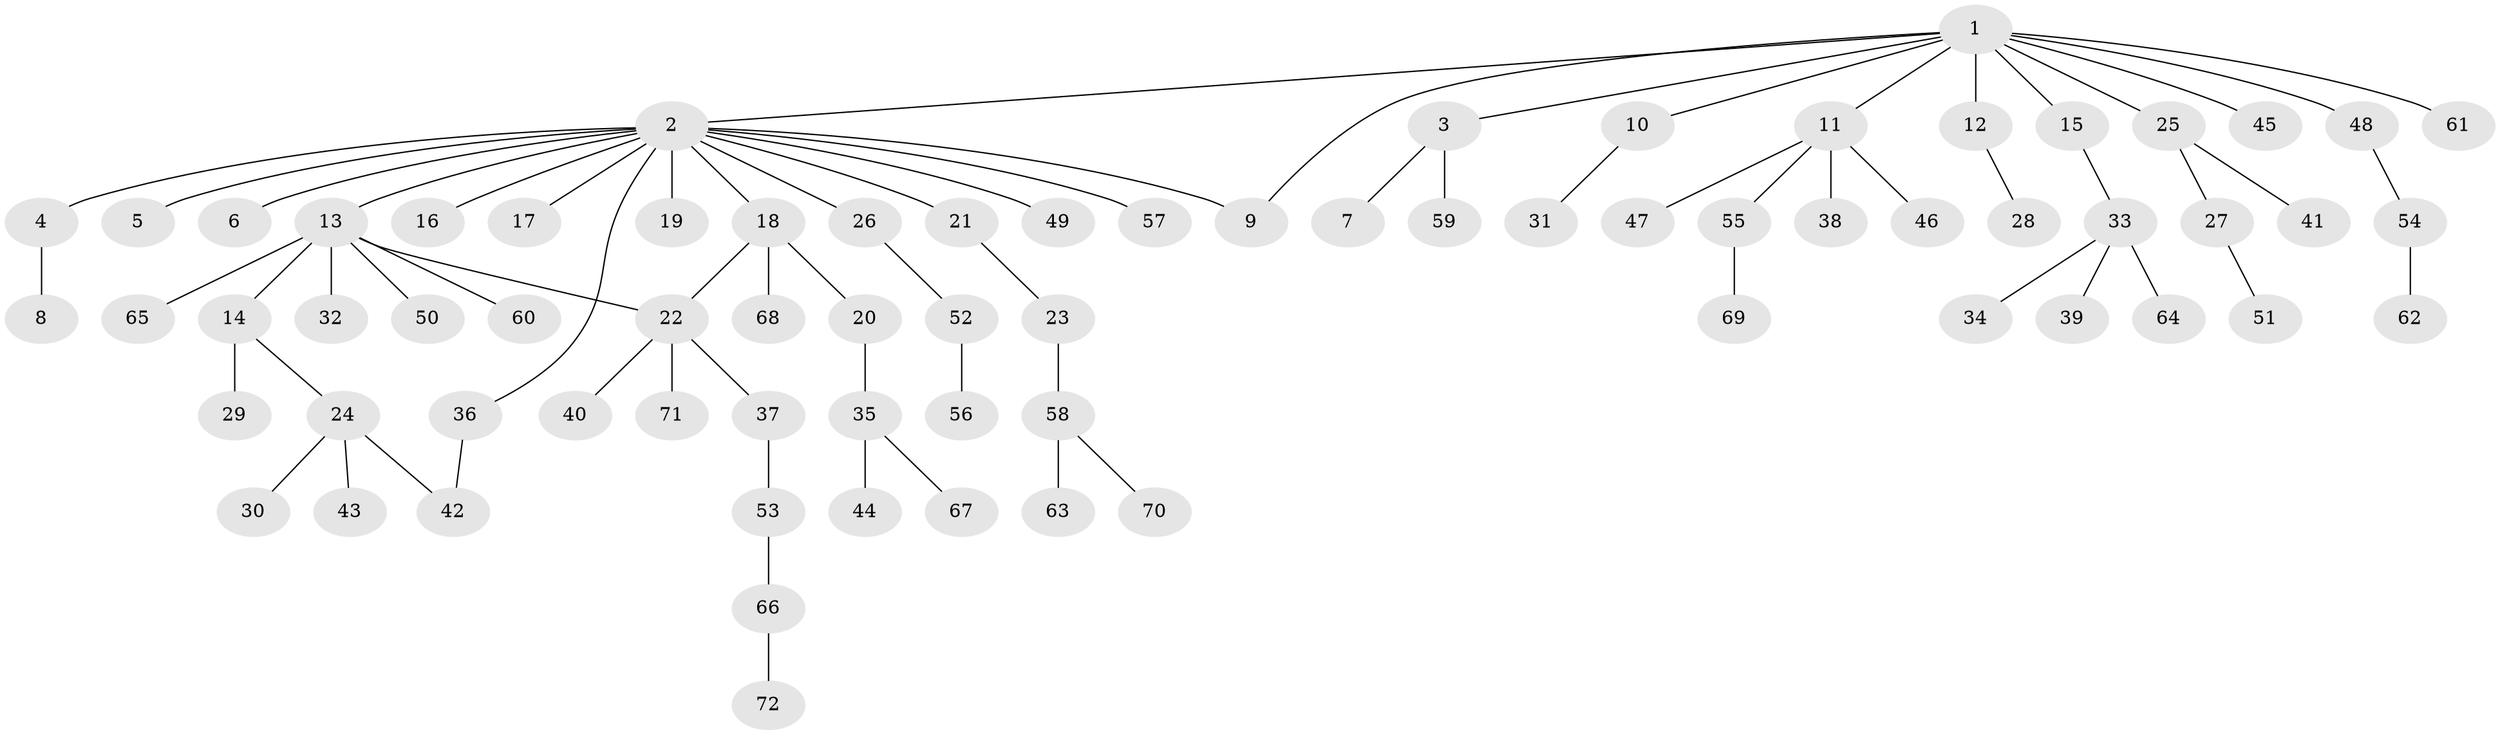 // coarse degree distribution, {12: 0.05555555555555555, 1: 0.8333333333333334, 10: 0.027777777777777776, 2: 0.08333333333333333}
// Generated by graph-tools (version 1.1) at 2025/50/03/04/25 21:50:54]
// undirected, 72 vertices, 74 edges
graph export_dot {
graph [start="1"]
  node [color=gray90,style=filled];
  1;
  2;
  3;
  4;
  5;
  6;
  7;
  8;
  9;
  10;
  11;
  12;
  13;
  14;
  15;
  16;
  17;
  18;
  19;
  20;
  21;
  22;
  23;
  24;
  25;
  26;
  27;
  28;
  29;
  30;
  31;
  32;
  33;
  34;
  35;
  36;
  37;
  38;
  39;
  40;
  41;
  42;
  43;
  44;
  45;
  46;
  47;
  48;
  49;
  50;
  51;
  52;
  53;
  54;
  55;
  56;
  57;
  58;
  59;
  60;
  61;
  62;
  63;
  64;
  65;
  66;
  67;
  68;
  69;
  70;
  71;
  72;
  1 -- 2;
  1 -- 3;
  1 -- 9;
  1 -- 10;
  1 -- 11;
  1 -- 12;
  1 -- 15;
  1 -- 25;
  1 -- 45;
  1 -- 48;
  1 -- 61;
  2 -- 4;
  2 -- 5;
  2 -- 6;
  2 -- 9;
  2 -- 13;
  2 -- 16;
  2 -- 17;
  2 -- 18;
  2 -- 19;
  2 -- 21;
  2 -- 26;
  2 -- 36;
  2 -- 49;
  2 -- 57;
  3 -- 7;
  3 -- 59;
  4 -- 8;
  10 -- 31;
  11 -- 38;
  11 -- 46;
  11 -- 47;
  11 -- 55;
  12 -- 28;
  13 -- 14;
  13 -- 22;
  13 -- 32;
  13 -- 50;
  13 -- 60;
  13 -- 65;
  14 -- 24;
  14 -- 29;
  15 -- 33;
  18 -- 20;
  18 -- 22;
  18 -- 68;
  20 -- 35;
  21 -- 23;
  22 -- 37;
  22 -- 40;
  22 -- 71;
  23 -- 58;
  24 -- 30;
  24 -- 42;
  24 -- 43;
  25 -- 27;
  25 -- 41;
  26 -- 52;
  27 -- 51;
  33 -- 34;
  33 -- 39;
  33 -- 64;
  35 -- 44;
  35 -- 67;
  36 -- 42;
  37 -- 53;
  48 -- 54;
  52 -- 56;
  53 -- 66;
  54 -- 62;
  55 -- 69;
  58 -- 63;
  58 -- 70;
  66 -- 72;
}
